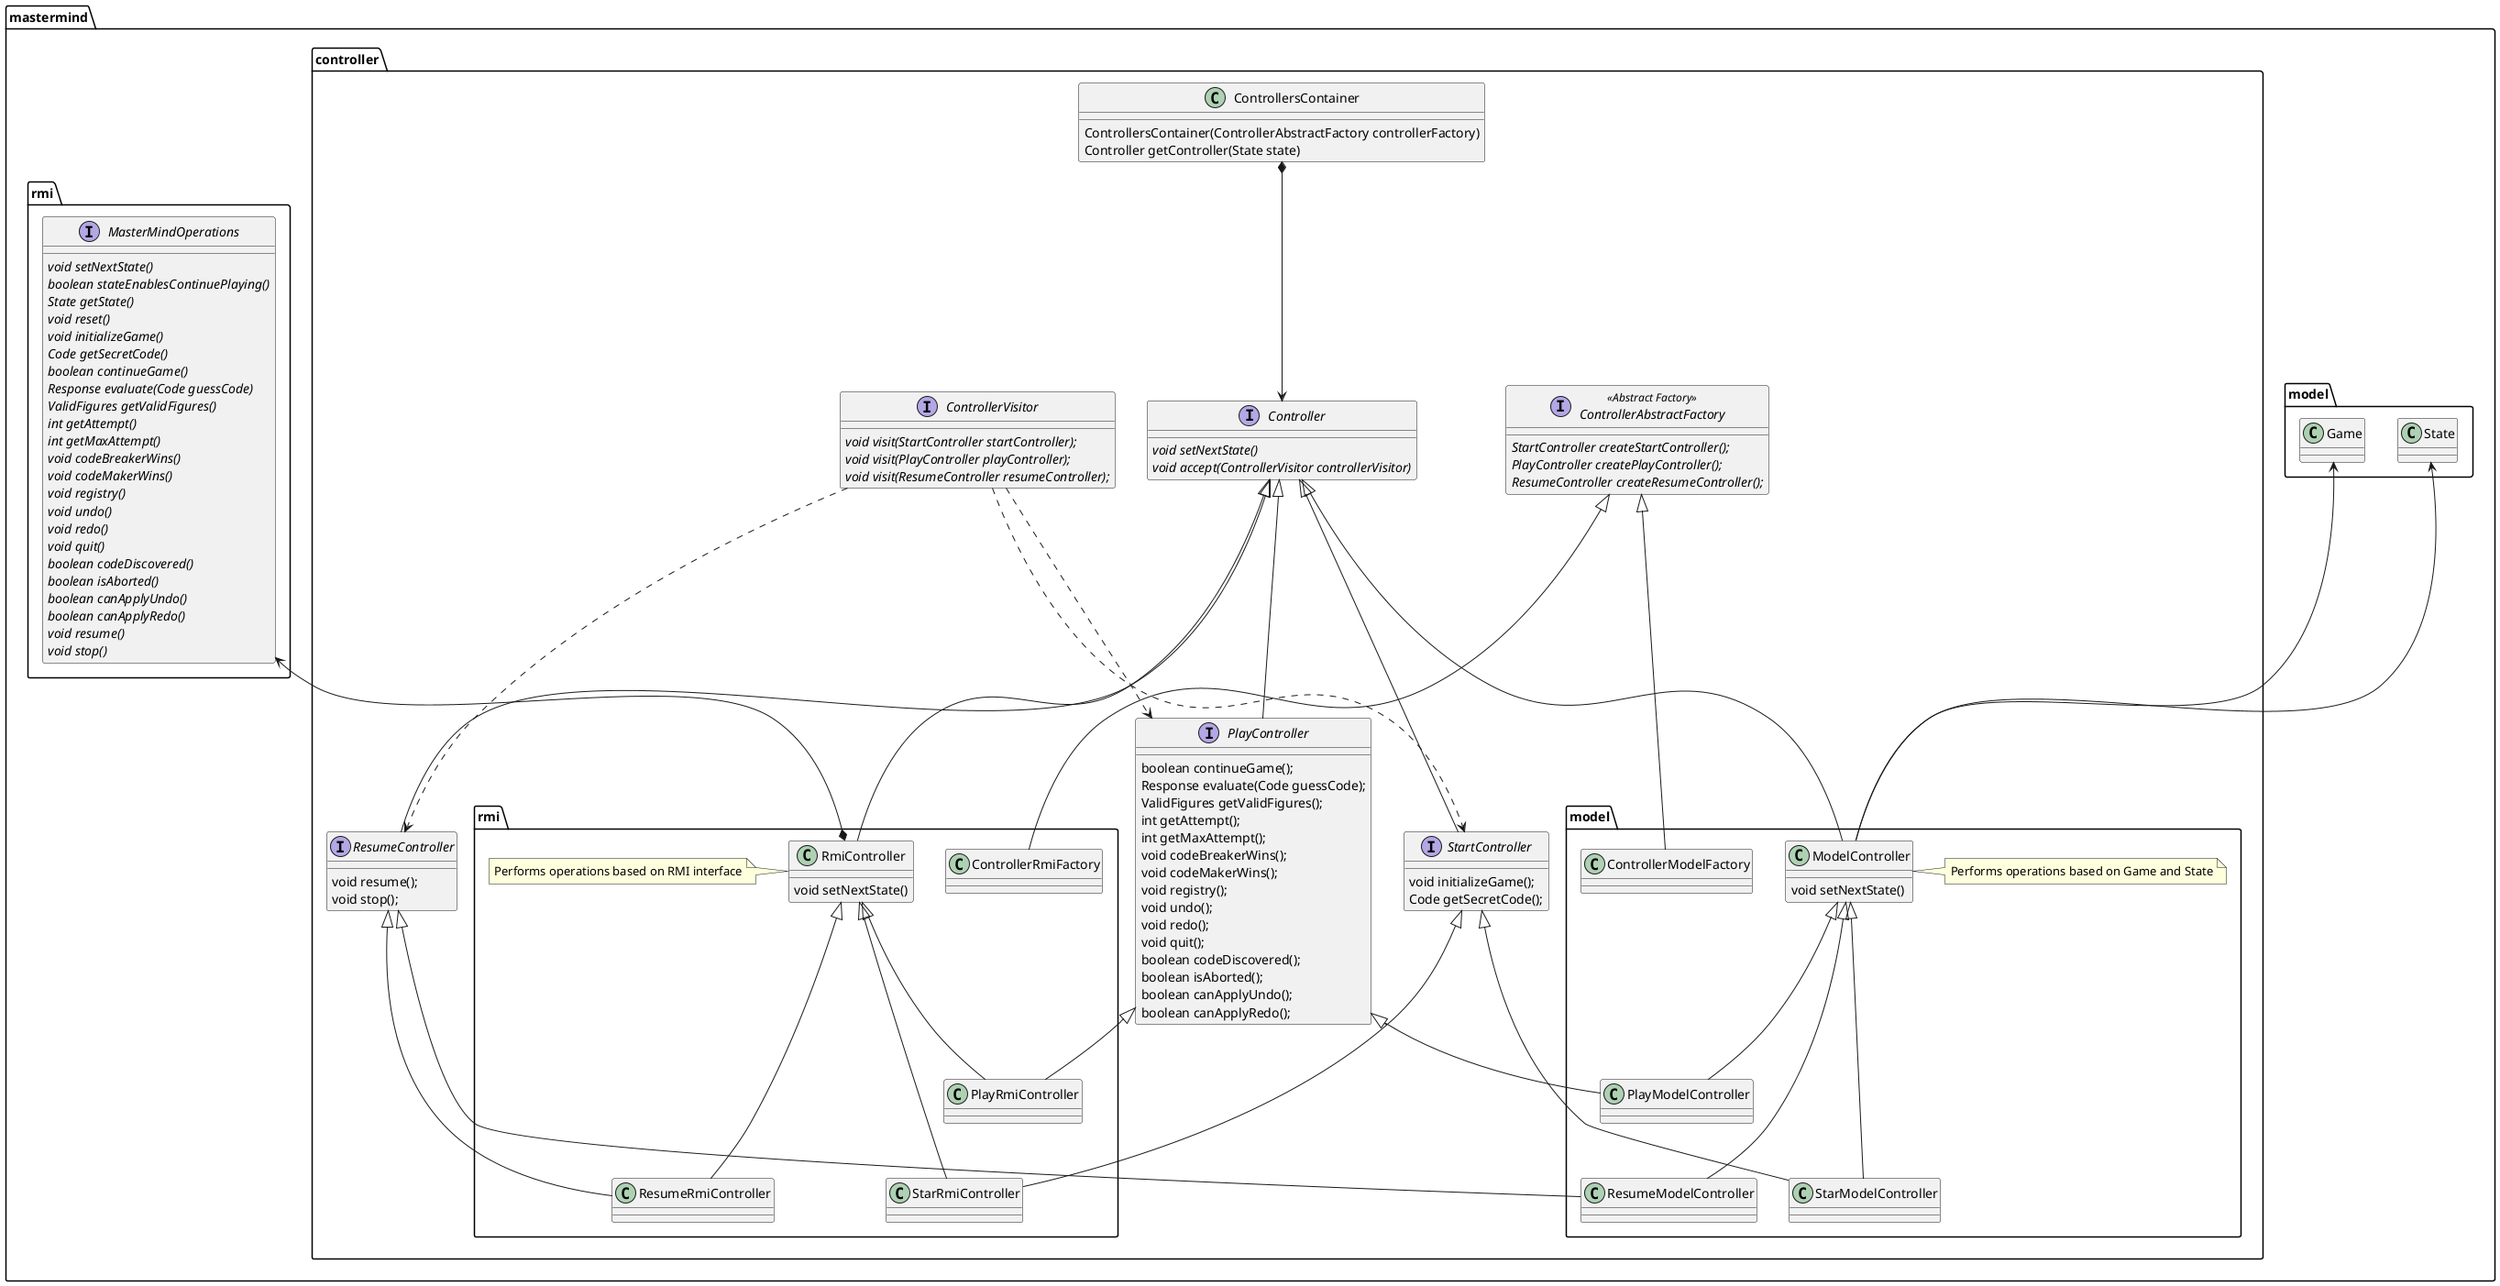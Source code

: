 @startuml

package mastermind.model {
    class Game
    class State
}

package mastermind.controller {
   interface Controller {
      {abstract} void setNextState()
      {abstract} void accept(ControllerVisitor controllerVisitor)
   }

   class ControllersContainer {
       ControllersContainer(ControllerAbstractFactory controllerFactory)
       Controller getController(State state)
   }

   interface ControllerAbstractFactory <<Abstract Factory>> {
      {abstract}StartController createStartController();
      {abstract}PlayController createPlayController();
      {abstract}ResumeController createResumeController();
   }

   interface StartController {
      void initializeGame();
      Code getSecretCode();
   }

   interface PlayController {
       boolean continueGame();
       Response evaluate(Code guessCode);
       ValidFigures getValidFigures();
       int getAttempt();
       int getMaxAttempt();
       void codeBreakerWins();
       void codeMakerWins();
       void registry();
       void undo();
       void redo();
       void quit();
       boolean codeDiscovered();
       boolean isAborted();
       boolean canApplyUndo();
       boolean canApplyRedo();
   }

   interface ResumeController {
      void resume();
      void stop();
   }

   interface ControllerVisitor {
      {abstract}void visit(StartController startController);
      {abstract}void visit(PlayController playController);
      {abstract}void visit(ResumeController resumeController);
   }
}

package mastermind.controller.model {
    class ModelController {
       void setNextState()
    }
    note right: Performs operations based on Game and State
    ModelController -up-> Game
    ModelController -up-> State

    class StarModelController
    class PlayModelController
    class ResumeModelController

    ControllerAbstractFactory <|-- ControllerModelFactory

    ModelController <|-down-- StarModelController
    ModelController <|-down- PlayModelController
    ModelController <|-down-- ResumeModelController

    StartController <|-down- StarModelController
    PlayController <|-down- PlayModelController
    ResumeController <|-down- ResumeModelController
}

package mastermind.controller.rmi {
    class RmiController {
       void setNextState()
    }
    note left: Performs operations based on RMI interface

    interface  mastermind.rmi.MasterMindOperations {
       {abstract}void setNextState()
       {abstract}boolean stateEnablesContinuePlaying()
       {abstract}State getState()
       {abstract}void reset()
       {abstract}void initializeGame()
       {abstract}Code getSecretCode()
       {abstract}boolean continueGame()
       {abstract}Response evaluate(Code guessCode)
       {abstract}ValidFigures getValidFigures()
       {abstract}int getAttempt()
       {abstract}int getMaxAttempt()
       {abstract}void codeBreakerWins()
       {abstract}void codeMakerWins()
       {abstract}void registry()
       {abstract}void undo()
       {abstract}void redo()
       {abstract}void quit()
       {abstract}boolean codeDiscovered()
       {abstract}boolean isAborted()
       {abstract}boolean canApplyUndo()
       {abstract}boolean canApplyRedo()
       {abstract}void resume()
       {abstract}void stop()
    }

    RmiController *-up-> mastermind.rmi.MasterMindOperations

    class StarRmiController
    class PlayRmiController
    class ResumeRmiController

    ControllerAbstractFactory <|-- ControllerRmiFactory

    RmiController <|-down-- StarRmiController
    RmiController <|-down- PlayRmiController
    RmiController <|-down-- ResumeRmiController

    StartController <|-down- StarRmiController
    PlayController <|-down- PlayRmiController
    ResumeController <|-down- ResumeRmiController
}

ControllersContainer  *--> Controller

Controller <|-down- StartController
Controller <|-down- PlayController
Controller <|-down- ResumeController

Controller <|-down- ModelController
Controller <|-down- RmiController

ControllerVisitor -[dashed]-> StartController
ControllerVisitor -[dashed]-> PlayController
ControllerVisitor -[dashed]-> ResumeController

@enduml

